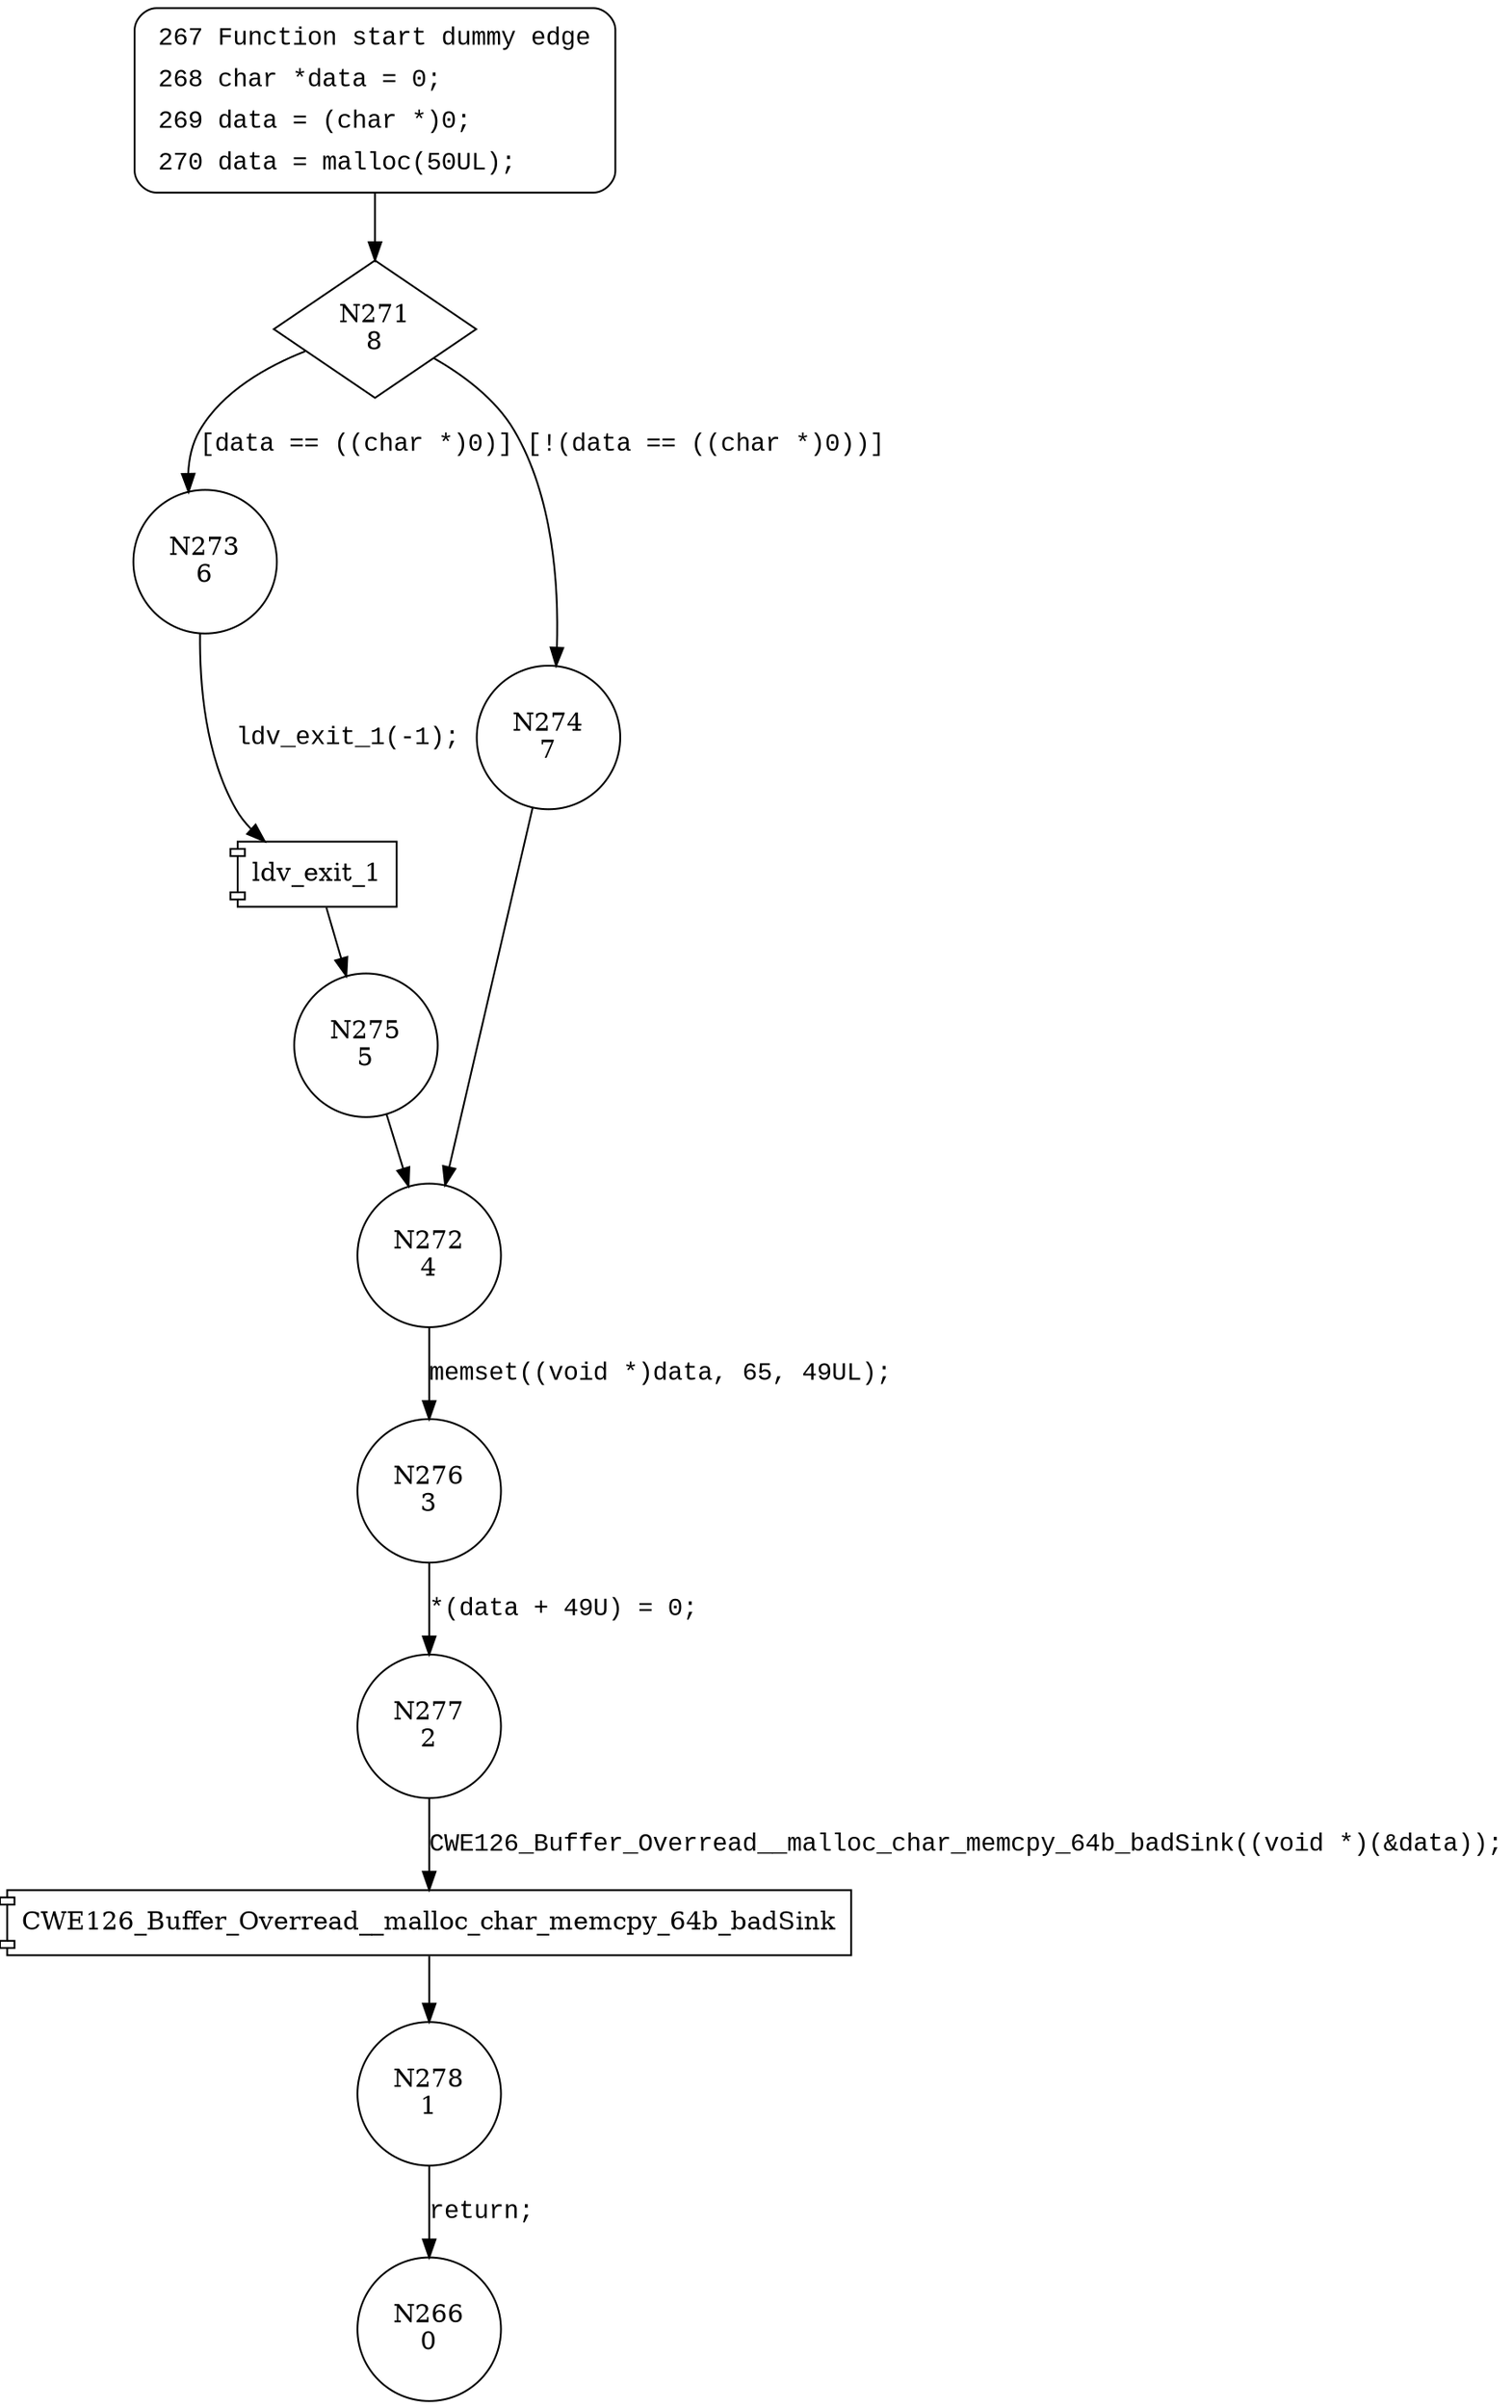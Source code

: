 digraph CWE126_Buffer_Overread__malloc_char_memcpy_64_bad {
271 [shape="diamond" label="N271\n8"]
273 [shape="circle" label="N273\n6"]
274 [shape="circle" label="N274\n7"]
272 [shape="circle" label="N272\n4"]
276 [shape="circle" label="N276\n3"]
277 [shape="circle" label="N277\n2"]
278 [shape="circle" label="N278\n1"]
275 [shape="circle" label="N275\n5"]
266 [shape="circle" label="N266\n0"]
267 [style="filled,bold" penwidth="1" fillcolor="white" fontname="Courier New" shape="Mrecord" label=<<table border="0" cellborder="0" cellpadding="3" bgcolor="white"><tr><td align="right">267</td><td align="left">Function start dummy edge</td></tr><tr><td align="right">268</td><td align="left">char *data = 0;</td></tr><tr><td align="right">269</td><td align="left">data = (char *)0;</td></tr><tr><td align="right">270</td><td align="left">data = malloc(50UL);</td></tr></table>>]
267 -> 271[label=""]
271 -> 273 [label="[data == ((char *)0)]" fontname="Courier New"]
271 -> 274 [label="[!(data == ((char *)0))]" fontname="Courier New"]
272 -> 276 [label="memset((void *)data, 65, 49UL);" fontname="Courier New"]
100020 [shape="component" label="CWE126_Buffer_Overread__malloc_char_memcpy_64b_badSink"]
277 -> 100020 [label="CWE126_Buffer_Overread__malloc_char_memcpy_64b_badSink((void *)(&data));" fontname="Courier New"]
100020 -> 278 [label="" fontname="Courier New"]
100021 [shape="component" label="ldv_exit_1"]
273 -> 100021 [label="ldv_exit_1(-1);" fontname="Courier New"]
100021 -> 275 [label="" fontname="Courier New"]
274 -> 272 [label="" fontname="Courier New"]
276 -> 277 [label="*(data + 49U) = 0;" fontname="Courier New"]
278 -> 266 [label="return;" fontname="Courier New"]
275 -> 272 [label="" fontname="Courier New"]
}